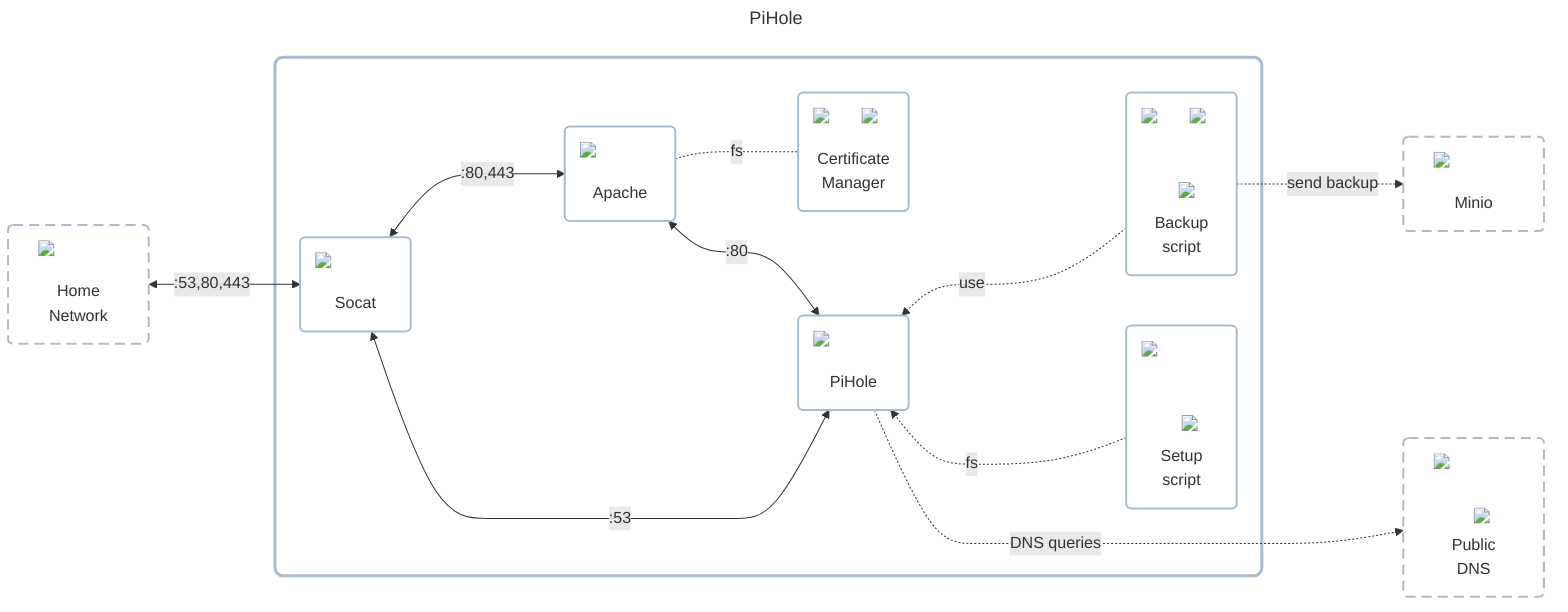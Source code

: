 ---
title: PiHole
---

flowchart LR
    classDef cluster fill:#ffffff00,stroke:#aabbccff,stroke-width:3px,rx:8px,ry:8px;
    classDef node fill:#ffffff00,stroke:#aabbccff,stroke-width:2px,rx:5px,ry:5px;
    classDef dashed_border stroke-dasharray:10 6;

    home_network["<img src='../../../../icons/network.png' style='min-width:80px;max-width:80px' /><br />Home<br />Network"]
    class home_network dashed_border

    subgraph app_wrapper[" "]
        socket_proxy("<img src='../../../../icons/ingress.png' style='min-width:80px;max-width:80px' /><br />Socat")
        http_proxy("<img src='../../../../icons/apache.png' style='min-width:80px;max-width:80px' /><br />Apache")
        certificate_manager("<img src='../../../../icons/cronjob.png' style='min-width:32px;max-width:32px;position:absolute;top:0;right:0' /><img src='../../../../icons/lets-encrypt.png' style='min-width:80px;max-width:80px' /><br />Certificate<br />Manager")
        pihole("<img src='../../../../icons/pihole.png' style='min-width:80px;max-width:80px' /><br />PiHole")
        pihole_setup("<div style='position:relative;width:80px;height:80px;margin:0 auto'><img src='../../../../icons/pihole.png' style='min-width:80px;max-width:80px' /><img src='../../../../icons/bash.png' style='min-width:40px;max-width:40px;position:absolute;bottom:-10px;right:0' /></div><br />Setup<br />script")
        script_backup("<div style='position:relative;width:80px;height:80px;margin:0 auto'><img src='../../../../icons/chromium.png' style='min-width:80px;max-width:80px' /><img src='../../../../icons/cronjob.png' style='min-width:32px;max-width:32px;position:absolute;top:0;right:0' /><img src='../../../../icons/playwright.png' style='min-width:48px;max-width:48px;position:absolute;bottom:-10px;right:-5px' /></div><br />Backup<br />script")

        socket_proxy <--->|:80,443| http_proxy <--->|:80| pihole
        socket_proxy <--->|:53| pihole
        pihole ~~~ script_backup -..->|use| pihole
        pihole ~~~ pihole_setup -..->|fs| pihole
        http_proxy -..-|fs| certificate_manager
    end

    public_dns["<div style='position:relative;width:80px;height:80px;margin:0 auto'><img src='../../../../icons/cloud.png' style='min-width:80px;max-width:80px' /><img src='../../../../icons/dns.png' style='min-width:40px;max-width:40px;position:absolute;bottom:10px;right:0' /></div>Public<br />DNS"]
    class public_dns dashed_border
    s3_database["<img src='../../../../icons/minio.png' style='min-width:80px;max-width:80px' /><br />Minio"]
    class s3_database dashed_border

    home_network <-->|:53,80,443| socket_proxy
    pihole_setup ~~~ public_dns
    pihole -..->|DNS queries| public_dns
    script_backup -.->|send backup| s3_database